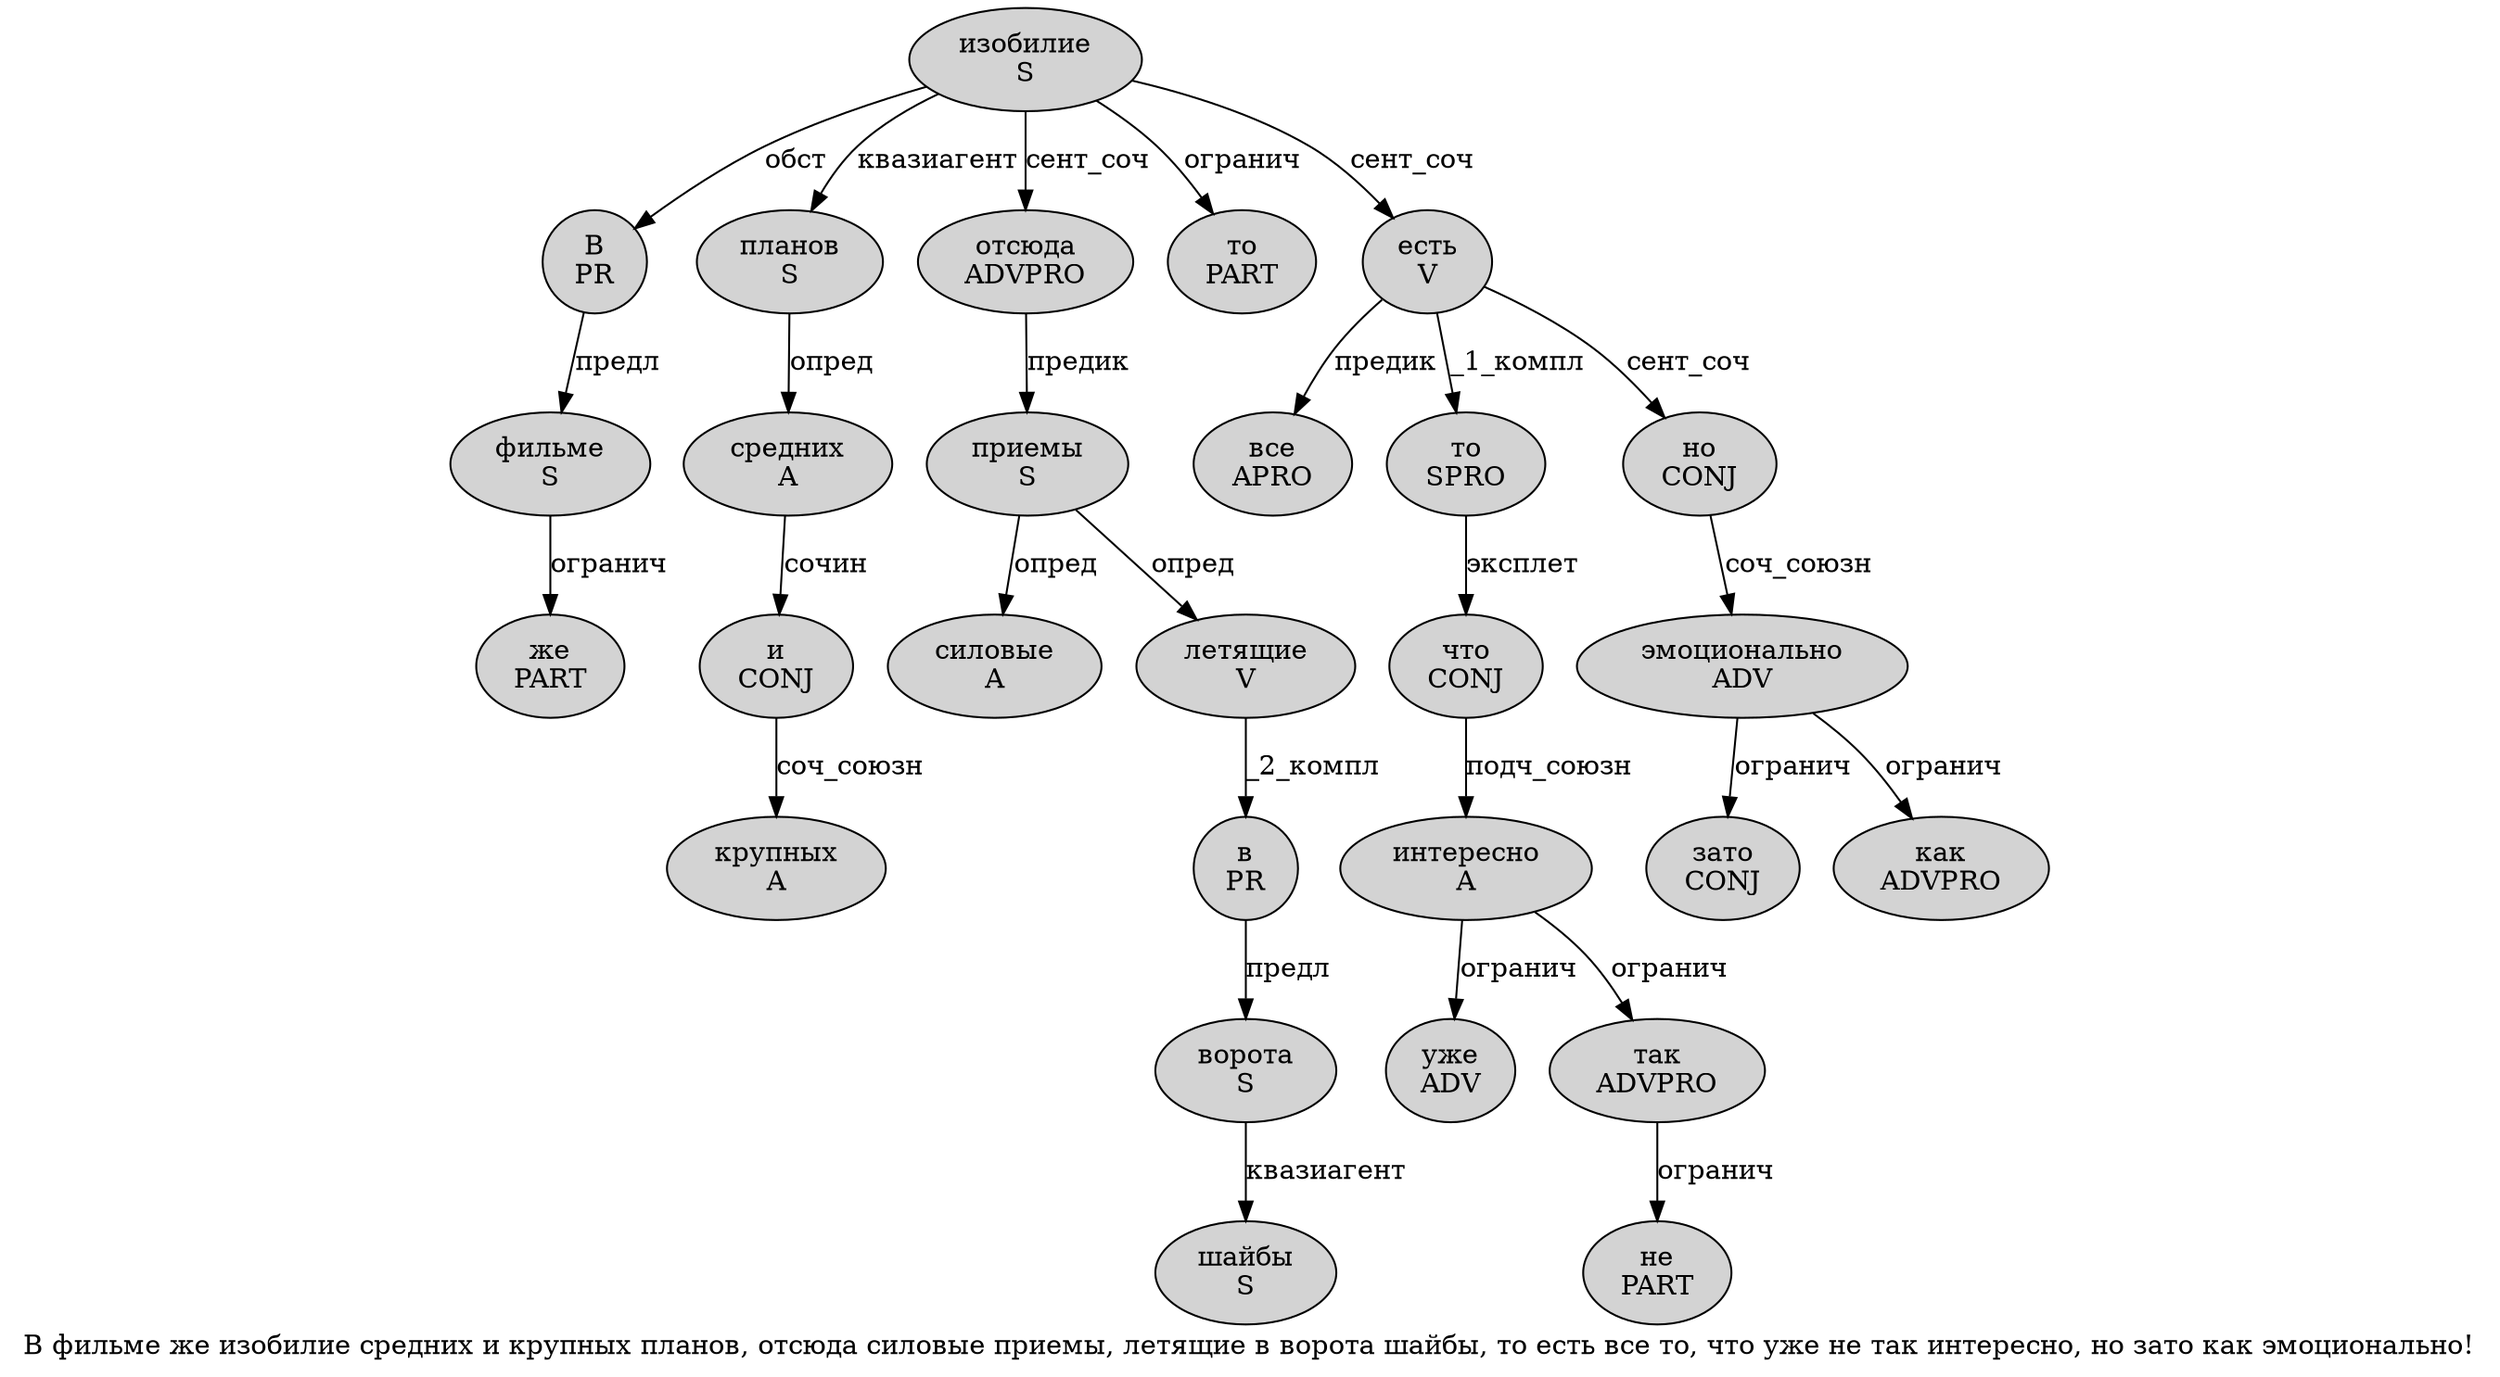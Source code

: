 digraph SENTENCE_3595 {
	graph [label="В фильме же изобилие средних и крупных планов, отсюда силовые приемы, летящие в ворота шайбы, то есть все то, что уже не так интересно, но зато как эмоционально!"]
	node [style=filled]
		0 [label="В
PR" color="" fillcolor=lightgray penwidth=1 shape=ellipse]
		1 [label="фильме
S" color="" fillcolor=lightgray penwidth=1 shape=ellipse]
		2 [label="же
PART" color="" fillcolor=lightgray penwidth=1 shape=ellipse]
		3 [label="изобилие
S" color="" fillcolor=lightgray penwidth=1 shape=ellipse]
		4 [label="средних
A" color="" fillcolor=lightgray penwidth=1 shape=ellipse]
		5 [label="и
CONJ" color="" fillcolor=lightgray penwidth=1 shape=ellipse]
		6 [label="крупных
A" color="" fillcolor=lightgray penwidth=1 shape=ellipse]
		7 [label="планов
S" color="" fillcolor=lightgray penwidth=1 shape=ellipse]
		9 [label="отсюда
ADVPRO" color="" fillcolor=lightgray penwidth=1 shape=ellipse]
		10 [label="силовые
A" color="" fillcolor=lightgray penwidth=1 shape=ellipse]
		11 [label="приемы
S" color="" fillcolor=lightgray penwidth=1 shape=ellipse]
		13 [label="летящие
V" color="" fillcolor=lightgray penwidth=1 shape=ellipse]
		14 [label="в
PR" color="" fillcolor=lightgray penwidth=1 shape=ellipse]
		15 [label="ворота
S" color="" fillcolor=lightgray penwidth=1 shape=ellipse]
		16 [label="шайбы
S" color="" fillcolor=lightgray penwidth=1 shape=ellipse]
		18 [label="то
PART" color="" fillcolor=lightgray penwidth=1 shape=ellipse]
		19 [label="есть
V" color="" fillcolor=lightgray penwidth=1 shape=ellipse]
		20 [label="все
APRO" color="" fillcolor=lightgray penwidth=1 shape=ellipse]
		21 [label="то
SPRO" color="" fillcolor=lightgray penwidth=1 shape=ellipse]
		23 [label="что
CONJ" color="" fillcolor=lightgray penwidth=1 shape=ellipse]
		24 [label="уже
ADV" color="" fillcolor=lightgray penwidth=1 shape=ellipse]
		25 [label="не
PART" color="" fillcolor=lightgray penwidth=1 shape=ellipse]
		26 [label="так
ADVPRO" color="" fillcolor=lightgray penwidth=1 shape=ellipse]
		27 [label="интересно
A" color="" fillcolor=lightgray penwidth=1 shape=ellipse]
		29 [label="но
CONJ" color="" fillcolor=lightgray penwidth=1 shape=ellipse]
		30 [label="зато
CONJ" color="" fillcolor=lightgray penwidth=1 shape=ellipse]
		31 [label="как
ADVPRO" color="" fillcolor=lightgray penwidth=1 shape=ellipse]
		32 [label="эмоционально
ADV" color="" fillcolor=lightgray penwidth=1 shape=ellipse]
			5 -> 6 [label="соч_союзн"]
			19 -> 20 [label="предик"]
			19 -> 21 [label="_1_компл"]
			19 -> 29 [label="сент_соч"]
			7 -> 4 [label="опред"]
			26 -> 25 [label="огранич"]
			29 -> 32 [label="соч_союзн"]
			32 -> 30 [label="огранич"]
			32 -> 31 [label="огранич"]
			27 -> 24 [label="огранич"]
			27 -> 26 [label="огранич"]
			15 -> 16 [label="квазиагент"]
			0 -> 1 [label="предл"]
			21 -> 23 [label="эксплет"]
			3 -> 0 [label="обст"]
			3 -> 7 [label="квазиагент"]
			3 -> 9 [label="сент_соч"]
			3 -> 18 [label="огранич"]
			3 -> 19 [label="сент_соч"]
			13 -> 14 [label="_2_компл"]
			11 -> 10 [label="опред"]
			11 -> 13 [label="опред"]
			23 -> 27 [label="подч_союзн"]
			9 -> 11 [label="предик"]
			14 -> 15 [label="предл"]
			1 -> 2 [label="огранич"]
			4 -> 5 [label="сочин"]
}